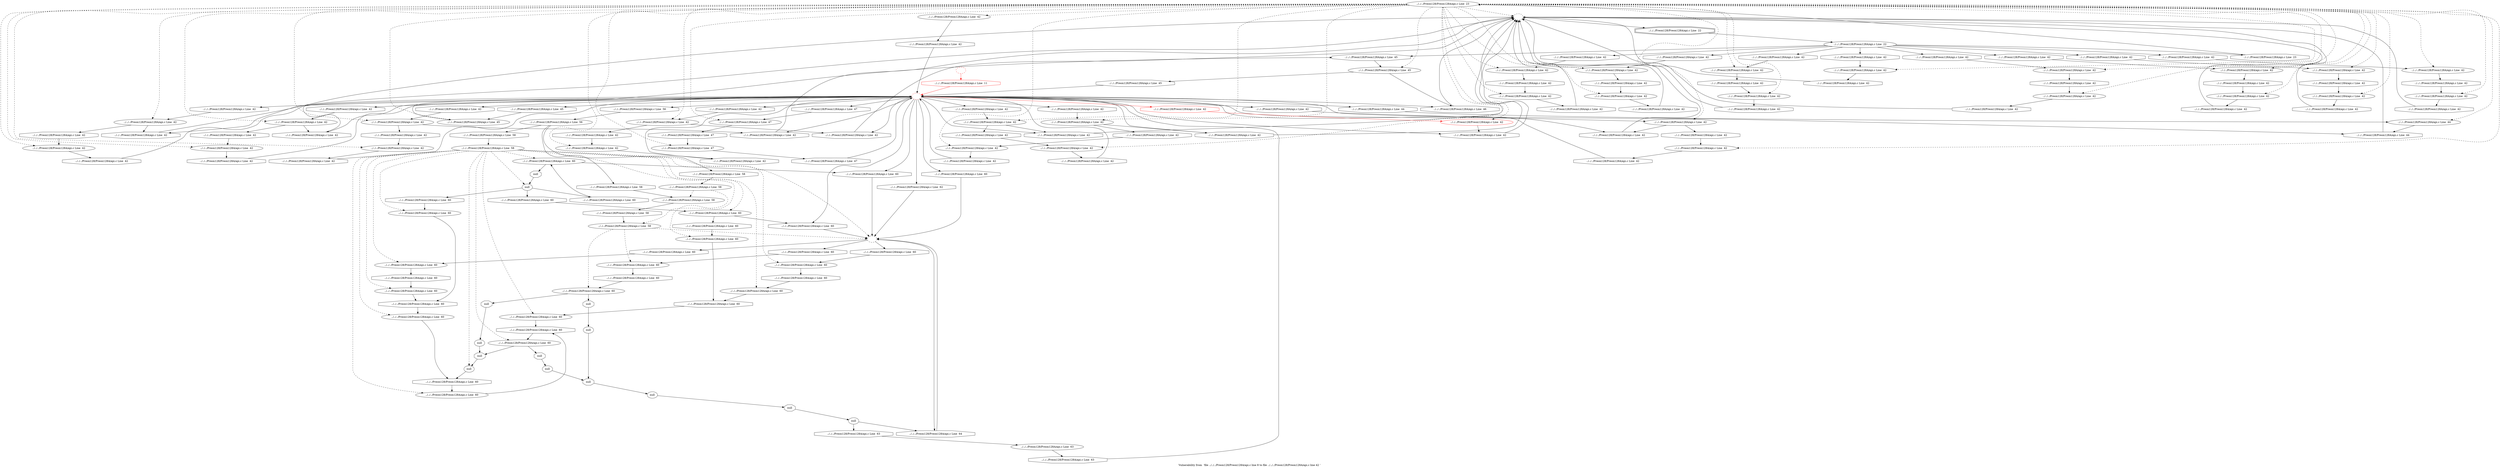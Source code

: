 digraph "Vulnerability from 'file ../../../Preon128/Preon128A/api.c line 8 to file ../../../Preon128/Preon128A/api.c line 42 '  "{
label="Vulnerability from  'file ../../../Preon128/Preon128A/api.c line 8 to file ../../../Preon128/Preon128A/api.c line 42 ' ";
node_1498[shape=ellipse,style=solid,label="../../../Preon128/Preon128A/api.c Line  23"]
node_1495[shape=ellipse,style=dashed,label=""]
"node_1498"->"node_1495" [style=dashed]
node_1558[shape=ellipse,style=solid,label="../../../Preon128/Preon128A/api.c Line  42"]
"node_1498"->"node_1558" [style=dashed]
node_1511[shape=ellipse,style=solid,label="../../../Preon128/Preon128A/api.c Line  42"]
"node_1498"->"node_1511" [style=dashed]
node_1547[shape=ellipse,style=solid,label="../../../Preon128/Preon128A/api.c Line  42"]
"node_1498"->"node_1547" [style=dashed]
node_1569[shape=ellipse,style=solid,label="../../../Preon128/Preon128A/api.c Line  42", color=red]
"node_1498"->"node_1569" [style=dashed]
node_1543[shape=ellipse,style=solid,label="../../../Preon128/Preon128A/api.c Line  42"]
"node_1498"->"node_1543" [style=dashed]
node_1531[shape=ellipse,style=solid,label="../../../Preon128/Preon128A/api.c Line  42"]
"node_1498"->"node_1531" [style=dashed]
node_1513[shape=ellipse,style=solid,label="../../../Preon128/Preon128A/api.c Line  42"]
"node_1498"->"node_1513" [style=dashed]
node_1549[shape=ellipse,style=solid,label="../../../Preon128/Preon128A/api.c Line  42"]
"node_1498"->"node_1549" [style=dashed]
node_1538[shape=ellipse,style=solid,label="../../../Preon128/Preon128A/api.c Line  42"]
"node_1498"->"node_1538" [style=dashed]
node_1522[shape=ellipse,style=solid,label="../../../Preon128/Preon128A/api.c Line  42"]
"node_1498"->"node_1522" [style=dashed]
node_1567[shape=ellipse,style=solid,label="../../../Preon128/Preon128A/api.c Line  42"]
"node_1498"->"node_1567" [style=dashed]
node_1515[shape=ellipse,style=solid,label="../../../Preon128/Preon128A/api.c Line  42"]
"node_1498"->"node_1515" [style=dashed]
node_1591[shape=ellipse,style=solid,label="../../../Preon128/Preon128A/api.c Line  45"]
"node_1498"->"node_1591" [style=dashed]
node_1586[shape=ellipse,style=solid,label="../../../Preon128/Preon128A/api.c Line  44"]
"node_1498"->"node_1586" [style=dashed]
node_1554[shape=ellipse,style=solid,label="../../../Preon128/Preon128A/api.c Line  42"]
"node_1498"->"node_1554" [style=dashed]
node_1581[shape=ellipse,style=solid,label="../../../Preon128/Preon128A/api.c Line  42"]
"node_1498"->"node_1581" [style=dashed]
node_1571[shape=ellipse,style=solid,label="../../../Preon128/Preon128A/api.c Line  42"]
"node_1498"->"node_1571" [style=dashed]
node_1533[shape=ellipse,style=solid,label="../../../Preon128/Preon128A/api.c Line  42"]
"node_1498"->"node_1533" [style=dashed]
node_1536[shape=ellipse,style=solid,label="../../../Preon128/Preon128A/api.c Line  42"]
"node_1498"->"node_1536" [style=dashed]
node_1560[shape=ellipse,style=solid,label="../../../Preon128/Preon128A/api.c Line  42"]
"node_1498"->"node_1560" [style=dashed]
node_1595[shape=ellipse,style=solid,label="../../../Preon128/Preon128A/api.c Line  47"]
"node_1498"->"node_1595" [style=dashed]
node_1545[shape=ellipse,style=solid,label="../../../Preon128/Preon128A/api.c Line  42"]
"node_1498"->"node_1545" [style=dashed]
node_1597[shape=ellipse,style=solid,label="../../../Preon128/Preon128A/api.c Line  47"]
"node_1498"->"node_1597" [style=dashed]
node_1579[shape=ellipse,style=solid,label="../../../Preon128/Preon128A/api.c Line  42"]
"node_1498"->"node_1579" [style=dashed]
node_1589[shape=ellipse,style=solid,label="../../../Preon128/Preon128A/api.c Line  45"]
"node_1498"->"node_1589" [style=dashed]
node_1575[shape=ellipse,style=solid,label="../../../Preon128/Preon128A/api.c Line  42"]
"node_1498"->"node_1575" [style=dashed]
node_1577[shape=ellipse,style=solid,label="../../../Preon128/Preon128A/api.c Line  42"]
"node_1498"->"node_1577" [style=dashed]
node_1504[shape=ellipse,style=solid,label="../../../Preon128/Preon128A/api.c Line  42"]
"node_1498"->"node_1504" [style=dashed]
node_1520[shape=ellipse,style=solid,label="../../../Preon128/Preon128A/api.c Line  42"]
"node_1498"->"node_1520" [style=dashed]
node_1524[shape=ellipse,style=solid,label="../../../Preon128/Preon128A/api.c Line  42"]
"node_1498"->"node_1524" [style=dashed]
node_1509[shape=ellipse,style=solid,label="../../../Preon128/Preon128A/api.c Line  42"]
"node_1498"->"node_1509" [style=dashed]
node_1502[shape=ellipse,style=solid,label="../../../Preon128/Preon128A/api.c Line  42"]
"node_1498"->"node_1502" [style=dashed]
node_1556[shape=ellipse,style=solid,label="../../../Preon128/Preon128A/api.c Line  42"]
"node_1498"->"node_1556" [style=dashed]
node_1500[shape=ellipse,style=solid,label="../../../Preon128/Preon128A/api.c Line  42"]
"node_1498"->"node_1500" [style=dashed]
node_1526[shape=ellipse,style=solid,label="../../../Preon128/Preon128A/api.c Line  42"]
"node_1498"->"node_1526" [style=dashed]
node_1565[shape=ellipse,style=solid,label="../../../Preon128/Preon128A/api.c Line  42"]
"node_1498"->"node_1565" [style=dashed]
node_1497[shape=doubleoctagon,style=solid,label="../../../Preon128/Preon128A/api.c Line  22"]
node_1496[shape=ellipse,style=solid,label="../../../Preon128/Preon128A/api.c Line  22"]
"node_1497"->"node_1496"
node_1510[shape=octagon,style=solid,label="../../../Preon128/Preon128A/api.c Line  42"]
"node_1496"->"node_1510"
node_1566[shape=octagon,style=solid,label="../../../Preon128/Preon128A/api.c Line  42"]
"node_1496"->"node_1566"
node_1592[shape=octagon,style=solid,label="../../../Preon128/Preon128A/api.c Line  45"]
"node_1496"->"node_1592"
node_1555[shape=octagon,style=solid,label="../../../Preon128/Preon128A/api.c Line  42"]
"node_1496"->"node_1555"
node_1532[shape=octagon,style=solid,label="../../../Preon128/Preon128A/api.c Line  42"]
"node_1496"->"node_1532"
node_1544[shape=octagon,style=solid,label="../../../Preon128/Preon128A/api.c Line  42"]
"node_1496"->"node_1544"
node_1521[shape=octagon,style=solid,label="../../../Preon128/Preon128A/api.c Line  42"]
"node_1496"->"node_1521"
node_1576[shape=octagon,style=solid,label="../../../Preon128/Preon128A/api.c Line  42"]
"node_1496"->"node_1576"
node_1499[shape=octagon,style=solid,label="../../../Preon128/Preon128A/api.c Line  23"]
"node_1496"->"node_1499"
node_1501[shape=octagon,style=solid,label="../../../Preon128/Preon128A/api.c Line  42"]
"node_1496"->"node_1501"
"node_1495"->"node_1497"
node_1494[shape=octagon,style=solid,label="../../../Preon128/Preon128A/api.c Line  11", color=red]
node_1493[shape=ellipse,style=dashed,label="", color=red]
"node_1494"->"node_1493" [color=red]
node_1559[shape=octagon,style=solid,label="../../../Preon128/Preon128A/api.c Line  42"]
"node_1493"->"node_1559"
node_1629[shape=octagon,style=solid,label="../../../Preon128/Preon128A/api.c Line  60"]
"node_1493"->"node_1629"
node_1548[shape=octagon,style=solid,label="../../../Preon128/Preon128A/api.c Line  42"]
"node_1493"->"node_1548"
node_1507[shape=octagon,style=solid,label="../../../Preon128/Preon128A/api.c Line  42"]
"node_1493"->"node_1507"
node_1590[shape=octagon,style=solid,label="../../../Preon128/Preon128A/api.c Line  45"]
"node_1493"->"node_1590"
node_1584[shape=octagon,style=solid,label="../../../Preon128/Preon128A/api.c Line  42"]
"node_1493"->"node_1584"
node_1563[shape=octagon,style=solid,label="../../../Preon128/Preon128A/api.c Line  42"]
"node_1493"->"node_1563"
node_1514[shape=octagon,style=solid,label="../../../Preon128/Preon128A/api.c Line  42"]
"node_1493"->"node_1514"
node_1570[shape=octagon,style=solid,label="../../../Preon128/Preon128A/api.c Line  42", color=red]
"node_1493"->"node_1570" [color=red]
node_1529[shape=octagon,style=solid,label="../../../Preon128/Preon128A/api.c Line  42"]
"node_1493"->"node_1529"
node_1518[shape=octagon,style=solid,label="../../../Preon128/Preon128A/api.c Line  42"]
"node_1493"->"node_1518"
node_1646[shape=octagon,style=solid,label="../../../Preon128/Preon128A/api.c Line  60"]
"node_1493"->"node_1646"
node_1594[shape=octagon,style=solid,label="../../../Preon128/Preon128A/api.c Line  46"]
"node_1493"->"node_1594"
node_1596[shape=octagon,style=solid,label="../../../Preon128/Preon128A/api.c Line  47"]
"node_1493"->"node_1596"
node_1600[shape=octagon,style=solid,label="../../../Preon128/Preon128A/api.c Line  56"]
"node_1493"->"node_1600"
node_1573[shape=octagon,style=solid,label="../../../Preon128/Preon128A/api.c Line  42"]
"node_1493"->"node_1573"
node_1580[shape=octagon,style=solid,label="../../../Preon128/Preon128A/api.c Line  42"]
"node_1493"->"node_1580"
node_1537[shape=octagon,style=solid,label="../../../Preon128/Preon128A/api.c Line  42"]
"node_1493"->"node_1537"
node_1587[shape=octagon,style=solid,label="../../../Preon128/Preon128A/api.c Line  44"]
"node_1493"->"node_1587"
node_1588[shape=octagon,style=solid,label="../../../Preon128/Preon128A/api.c Line  44"]
"node_1493"->"node_1588"
node_1655[shape=octagon,style=solid,label="../../../Preon128/Preon128A/api.c Line  62"]
"node_1493"->"node_1655"
node_1608[shape=octagon,style=solid,label="../../../Preon128/Preon128A/api.c Line  60"]
"node_1493"->"node_1608"
node_1503[shape=octagon,style=solid,label="../../../Preon128/Preon128A/api.c Line  42"]
"node_1493"->"node_1503"
node_1541[shape=octagon,style=solid,label="../../../Preon128/Preon128A/api.c Line  42"]
"node_1493"->"node_1541"
node_1552[shape=octagon,style=solid,label="../../../Preon128/Preon128A/api.c Line  42"]
"node_1493"->"node_1552"
node_1525[shape=octagon,style=solid,label="../../../Preon128/Preon128A/api.c Line  42"]
"node_1493"->"node_1525"
node_1492[shape=ellipse,style=dashed,label="", color=red]
"node_1492"->"node_1494" [color=red]
"node_1558"->"node_1563"
node_1561[shape=octagon,style=solid,label="../../../Preon128/Preon128A/api.c Line  42"]
"node_1558"->"node_1561"
"node_1559"->"node_1558"
node_1519[shape=octagon,style=solid,label="../../../Preon128/Preon128A/api.c Line  42"]
"node_1511"->"node_1519"
node_1546[shape=octagon,style=solid,label="../../../Preon128/Preon128A/api.c Line  42"]
"node_1546"->"node_1545"
node_1550[shape=octagon,style=solid,label="../../../Preon128/Preon128A/api.c Line  42"]
"node_1547"->"node_1550"
"node_1547"->"node_1552"
node_1625[shape=ellipse,style=solid,label="../../../Preon128/Preon128A/api.c Line  60"]
node_1624[shape=octagon,style=solid,label="../../../Preon128/Preon128A/api.c Line  60"]
"node_1625"->"node_1624"
node_1626[shape=octagon,style=solid,label="../../../Preon128/Preon128A/api.c Line  60"]
"node_1626"->"node_1625"
node_1627[shape=ellipse,style=solid,label="../../../Preon128/Preon128A/api.c Line  60"]
"node_1627"->"node_1626"
node_1628[shape=octagon,style=solid,label="../../../Preon128/Preon128A/api.c Line  60"]
"node_1628"->"node_1627"
node_1607[shape=ellipse,style=dashed,label=""]
"node_1629"->"node_1607"
node_1568[shape=octagon,style=solid,label="../../../Preon128/Preon128A/api.c Line  42"]
"node_1568"->"node_1567"
"node_1569"->"node_1573"
node_1534[shape=octagon,style=solid,label="../../../Preon128/Preon128A/api.c Line  42"]
"node_1534"->"node_1533"
node_1630[shape=ellipse,style=solid,label="../../../Preon128/Preon128A/api.c Line  60"]
"node_1630"->"node_1629"
node_1633[shape=octagon,style=solid,label="null"]
"node_1630"->"node_1633"
node_1631[shape=octagon,style=solid,label="../../../Preon128/Preon128A/api.c Line  60"]
"node_1631"->"node_1630"
node_1632[shape=ellipse,style=solid,label="null"]
"node_1632"->"node_1631"
node_1648[shape=octagon,style=solid,label="../../../Preon128/Preon128A/api.c Line  60"]
"node_1632"->"node_1648"
node_1637[shape=octagon,style=solid,label="../../../Preon128/Preon128A/api.c Line  60"]
"node_1632"->"node_1637"
"node_1633"->"node_1632"
node_1634[shape=ellipse,style=solid,label="../../../Preon128/Preon128A/api.c Line  60"]
"node_1634"->"node_1624"
node_1542[shape=octagon,style=solid,label="../../../Preon128/Preon128A/api.c Line  42"]
"node_1542"->"node_1495"
"node_1543"->"node_1546"
"node_1531"->"node_1534"
"node_1513"->"node_1518"
node_1516[shape=octagon,style=solid,label="../../../Preon128/Preon128A/api.c Line  42"]
"node_1513"->"node_1516"
"node_1548"->"node_1547"
node_1551[shape=octagon,style=solid,label="../../../Preon128/Preon128A/api.c Line  42"]
"node_1549"->"node_1551"
node_1540[shape=octagon,style=solid,label="../../../Preon128/Preon128A/api.c Line  42"]
"node_1538"->"node_1540"
"node_1540"->"node_1493"
"node_1510"->"node_1509"
node_1530[shape=octagon,style=solid,label="../../../Preon128/Preon128A/api.c Line  42"]
"node_1522"->"node_1530"
"node_1507"->"node_1495"
"node_1566"->"node_1565"
node_1574[shape=octagon,style=solid,label="../../../Preon128/Preon128A/api.c Line  42"]
"node_1567"->"node_1574"
node_1517[shape=octagon,style=solid,label="../../../Preon128/Preon128A/api.c Line  42"]
"node_1515"->"node_1517"
"node_1590"->"node_1589"
node_1593[shape=octagon,style=solid,label="../../../Preon128/Preon128A/api.c Line  45"]
"node_1591"->"node_1593"
"node_1591"->"node_1594"
"node_1592"->"node_1591"
"node_1584"->"node_1495"
node_1585[shape=octagon,style=solid,label="../../../Preon128/Preon128A/api.c Line  42"]
"node_1585"->"node_1495"
"node_1586"->"node_1588"
node_1562[shape=octagon,style=solid,label="../../../Preon128/Preon128A/api.c Line  42"]
"node_1562"->"node_1493"
"node_1563"->"node_1495"
node_1621[shape=ellipse,style=solid,label="../../../Preon128/Preon128A/api.c Line  60"]
node_1650[shape=octagon,style=solid,label="null"]
"node_1621"->"node_1650"
node_1620[shape=octagon,style=solid,label="null"]
"node_1621"->"node_1620"
node_1622[shape=octagon,style=solid,label="../../../Preon128/Preon128A/api.c Line  60"]
"node_1622"->"node_1621"
node_1623[shape=ellipse,style=solid,label="../../../Preon128/Preon128A/api.c Line  60"]
"node_1623"->"node_1622"
"node_1624"->"node_1623"
node_1557[shape=octagon,style=solid,label="../../../Preon128/Preon128A/api.c Line  42"]
"node_1554"->"node_1557"
"node_1555"->"node_1554"
"node_1514"->"node_1513"
node_1613[shape=ellipse,style=solid,label="null"]
node_1652[shape=octagon,style=solid,label="null"]
"node_1613"->"node_1652"
node_1614[shape=octagon,style=solid,label="null"]
"node_1614"->"node_1613"
node_1615[shape=ellipse,style=solid,label="null"]
"node_1615"->"node_1650"
node_1616[shape=octagon,style=solid,label="null"]
"node_1616"->"node_1615"
node_1527[shape=octagon,style=solid,label="../../../Preon128/Preon128A/api.c Line  42"]
"node_1527"->"node_1526"
node_1649[shape=ellipse,style=solid,label="null"]
"node_1650"->"node_1649"
node_1651[shape=ellipse,style=solid,label="null"]
node_1654[shape=octagon,style=solid,label="null"]
"node_1651"->"node_1654"
"node_1652"->"node_1651"
node_1653[shape=ellipse,style=solid,label="null"]
node_1657[shape=octagon,style=solid,label="../../../Preon128/Preon128A/api.c Line  63"]
"node_1653"->"node_1657"
node_1659[shape=octagon,style=solid,label="../../../Preon128/Preon128A/api.c Line  64"]
"node_1653"->"node_1659"
"node_1654"->"node_1653"
node_1539[shape=octagon,style=solid,label="../../../Preon128/Preon128A/api.c Line  42"]
"node_1539"->"node_1538"
node_1583[shape=octagon,style=solid,label="../../../Preon128/Preon128A/api.c Line  42"]
"node_1581"->"node_1583"
node_1582[shape=octagon,style=solid,label="../../../Preon128/Preon128A/api.c Line  42"]
"node_1582"->"node_1581"
"node_1583"->"node_1493"
"node_1570"->"node_1569" [color=red]
node_1572[shape=octagon,style=solid,label="../../../Preon128/Preon128A/api.c Line  42"]
"node_1571"->"node_1572"
"node_1533"->"node_1542"
"node_1519"->"node_1495"
"node_1536"->"node_1539"
"node_1536"->"node_1541"
"node_1529"->"node_1495"
"node_1518"->"node_1495"
"node_1532"->"node_1531"
"node_1560"->"node_1562"
"node_1561"->"node_1560"
node_1645[shape=octagon,style=solid,label="../../../Preon128/Preon128A/api.c Line  60"]
node_1644[shape=ellipse,style=solid,label="../../../Preon128/Preon128A/api.c Line  60"]
"node_1645"->"node_1644"
"node_1646"->"node_1607"
node_1647[shape=ellipse,style=solid,label="../../../Preon128/Preon128A/api.c Line  60"]
node_1641[shape=octagon,style=solid,label="../../../Preon128/Preon128A/api.c Line  60"]
"node_1647"->"node_1641"
"node_1648"->"node_1647"
node_1639[shape=octagon,style=solid,label="../../../Preon128/Preon128A/api.c Line  60"]
"node_1649"->"node_1639"
node_1535[shape=octagon,style=solid,label="../../../Preon128/Preon128A/api.c Line  47"]
"node_1535"->"node_1493"
"node_1516"->"node_1515"
"node_1593"->"node_1493"
"node_1594"->"node_1495"
node_1598[shape=octagon,style=solid,label="../../../Preon128/Preon128A/api.c Line  47"]
"node_1595"->"node_1598"
"node_1596"->"node_1595"
"node_1517"->"node_1493"
"node_1544"->"node_1543"
node_1553[shape=octagon,style=solid,label="../../../Preon128/Preon128A/api.c Line  42"]
"node_1545"->"node_1553"
"node_1597"->"node_1535"
"node_1598"->"node_1597"
node_1599[shape=ellipse,style=solid,label="../../../Preon128/Preon128A/api.c Line  56"]
node_1618[shape=octagon,style=solid,label="../../../Preon128/Preon128A/api.c Line  58"]
"node_1599"->"node_1618"
node_1602[shape=octagon,style=solid,label="../../../Preon128/Preon128A/api.c Line  58"]
"node_1599"->"node_1602"
node_1604[shape=octagon,style=solid,label="../../../Preon128/Preon128A/api.c Line  58"]
"node_1599"->"node_1604"
"node_1600"->"node_1599"
"node_1572"->"node_1493"
"node_1573"->"node_1495"
"node_1574"->"node_1495"
"node_1521"->"node_1520"
node_1578[shape=octagon,style=solid,label="../../../Preon128/Preon128A/api.c Line  42"]
"node_1578"->"node_1577"
"node_1579"->"node_1584"
"node_1579"->"node_1582"
"node_1580"->"node_1579"
"node_1537"->"node_1536"
node_1635[shape=octagon,style=solid,label="../../../Preon128/Preon128A/api.c Line  60"]
"node_1635"->"node_1634"
node_1636[shape=ellipse,style=solid,label="../../../Preon128/Preon128A/api.c Line  60"]
"node_1636"->"node_1646"
"node_1636"->"node_1635"
"node_1637"->"node_1636"
node_1638[shape=ellipse,style=solid,label="../../../Preon128/Preon128A/api.c Line  60"]
"node_1638"->"node_1622"
"node_1639"->"node_1638"
"node_1587"->"node_1586"
"node_1588"->"node_1495"
"node_1589"->"node_1592"
node_1617[shape=ellipse,style=solid,label="../../../Preon128/Preon128A/api.c Line  58"]
"node_1617"->"node_1625" [style=dashed]
"node_1617"->"node_1627" [style=dashed]
"node_1617"->"node_1630" [style=dashed]
"node_1617"->"node_1632" [style=dashed]
"node_1617"->"node_1634" [style=dashed]
"node_1617"->"node_1621" [style=dashed]
"node_1617"->"node_1623" [style=dashed]
"node_1617"->"node_1647" [style=dashed]
"node_1617"->"node_1649" [style=dashed]
"node_1617"->"node_1636" [style=dashed]
"node_1617"->"node_1638" [style=dashed]
node_1640[shape=ellipse,style=solid,label="../../../Preon128/Preon128A/api.c Line  60"]
"node_1617"->"node_1640" [style=dashed]
node_1642[shape=ellipse,style=solid,label="../../../Preon128/Preon128A/api.c Line  60"]
"node_1617"->"node_1642" [style=dashed]
"node_1617"->"node_1644" [style=dashed]
"node_1617"->"node_1607" [style=dashed]
"node_1618"->"node_1617"
node_1619[shape=ellipse,style=solid,label="null"]
"node_1619"->"node_1652"
"node_1620"->"node_1619"
node_1601[shape=ellipse,style=solid,label="../../../Preon128/Preon128A/api.c Line  58"]
node_1603[shape=ellipse,style=solid,label="../../../Preon128/Preon128A/api.c Line  58"]
"node_1601"->"node_1603" [style=dashed]
node_1605[shape=ellipse,style=solid,label="../../../Preon128/Preon128A/api.c Line  58"]
"node_1601"->"node_1605" [style=dashed]
"node_1602"->"node_1601"
node_1606[shape=octagon,style=solid,label="../../../Preon128/Preon128A/api.c Line  58"]
"node_1603"->"node_1606"
"node_1604"->"node_1603"
"node_1575"->"node_1578"
"node_1576"->"node_1575"
"node_1577"->"node_1585"
node_1506[shape=octagon,style=solid,label="../../../Preon128/Preon128A/api.c Line  42"]
"node_1504"->"node_1506"
"node_1506"->"node_1493"
node_1523[shape=octagon,style=solid,label="../../../Preon128/Preon128A/api.c Line  42"]
"node_1520"->"node_1523"
"node_1640"->"node_1639"
"node_1641"->"node_1640"
"node_1642"->"node_1641"
node_1643[shape=octagon,style=solid,label="../../../Preon128/Preon128A/api.c Line  60"]
"node_1643"->"node_1642"
"node_1644"->"node_1643"
"node_1655"->"node_1607"
node_1656[shape=ellipse,style=solid,label="../../../Preon128/Preon128A/api.c Line  63"]
node_1658[shape=octagon,style=solid,label="../../../Preon128/Preon128A/api.c Line  63"]
"node_1656"->"node_1658"
"node_1657"->"node_1656"
"node_1658"->"node_1493"
"node_1659"->"node_1607"
"node_1524"->"node_1527"
"node_1524"->"node_1529"
"node_1550"->"node_1549"
"node_1551"->"node_1493"
"node_1530"->"node_1495"
"node_1499"->"node_1498"
"node_1605"->"node_1607" [style=dashed]
node_1609[shape=ellipse,style=solid,label="../../../Preon128/Preon128A/api.c Line  60"]
"node_1605"->"node_1609" [style=dashed]
node_1611[shape=ellipse,style=solid,label="../../../Preon128/Preon128A/api.c Line  60"]
"node_1605"->"node_1611" [style=dashed]
"node_1606"->"node_1605"
"node_1607"->"node_1628"
"node_1607"->"node_1645"
"node_1607"->"node_1659"
node_1610[shape=octagon,style=solid,label="../../../Preon128/Preon128A/api.c Line  60"]
"node_1607"->"node_1610"
"node_1608"->"node_1607"
node_1512[shape=octagon,style=solid,label="../../../Preon128/Preon128A/api.c Line  42"]
"node_1509"->"node_1512"
"node_1501"->"node_1500"
node_1505[shape=octagon,style=solid,label="../../../Preon128/Preon128A/api.c Line  42"]
"node_1505"->"node_1504"
"node_1503"->"node_1502"
"node_1541"->"node_1495"
node_1508[shape=octagon,style=solid,label="../../../Preon128/Preon128A/api.c Line  42"]
"node_1508"->"node_1495"
node_1528[shape=octagon,style=solid,label="../../../Preon128/Preon128A/api.c Line  42"]
"node_1528"->"node_1493"
"node_1502"->"node_1507"
"node_1502"->"node_1505"
node_1564[shape=octagon,style=solid,label="../../../Preon128/Preon128A/api.c Line  42"]
"node_1556"->"node_1564"
"node_1557"->"node_1556"
node_1612[shape=octagon,style=solid,label="../../../Preon128/Preon128A/api.c Line  60"]
"node_1609"->"node_1612"
"node_1610"->"node_1609"
"node_1611"->"node_1614"
"node_1611"->"node_1616"
"node_1612"->"node_1611"
"node_1552"->"node_1495"
"node_1553"->"node_1495"
"node_1500"->"node_1508"
"node_1523"->"node_1522"
"node_1526"->"node_1528"
"node_1512"->"node_1511"
"node_1525"->"node_1524"
"node_1564"->"node_1495"
"node_1565"->"node_1568"
}

